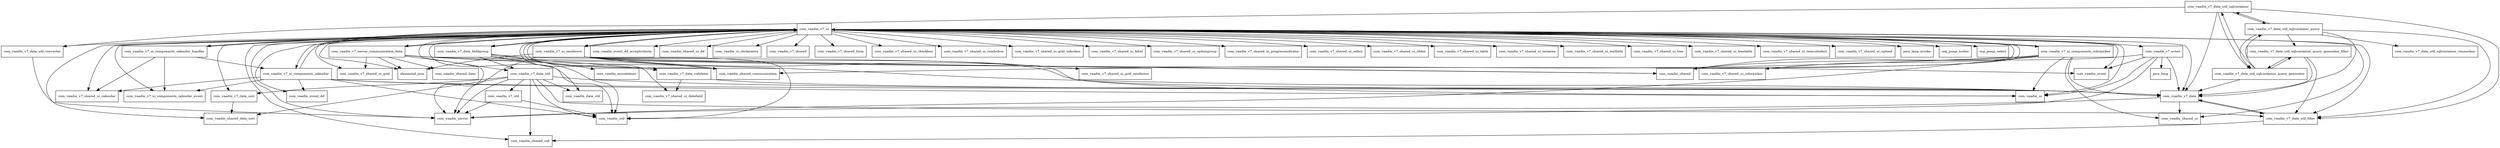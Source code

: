 digraph vaadin_compatibility_server_8_6_0_rc1_package_dependencies {
  node [shape = box, fontsize=10.0];
  com_vaadin_v7_data -> com_vaadin_server;
  com_vaadin_v7_data -> com_vaadin_shared_ui;
  com_vaadin_v7_data -> com_vaadin_v7_data_util_filter;
  com_vaadin_v7_data_fieldgroup -> com_vaadin_annotations;
  com_vaadin_v7_data_fieldgroup -> com_vaadin_data_util;
  com_vaadin_v7_data_fieldgroup -> com_vaadin_util;
  com_vaadin_v7_data_fieldgroup -> com_vaadin_v7_data;
  com_vaadin_v7_data_fieldgroup -> com_vaadin_v7_data_util;
  com_vaadin_v7_data_fieldgroup -> com_vaadin_v7_data_validator;
  com_vaadin_v7_data_fieldgroup -> com_vaadin_v7_ui;
  com_vaadin_v7_data_sort -> com_vaadin_shared_data_sort;
  com_vaadin_v7_data_util -> com_vaadin_data_util;
  com_vaadin_v7_data_util -> com_vaadin_server;
  com_vaadin_v7_data_util -> com_vaadin_shared_data_sort;
  com_vaadin_v7_data_util -> com_vaadin_shared_util;
  com_vaadin_v7_data_util -> com_vaadin_util;
  com_vaadin_v7_data_util -> com_vaadin_v7_data;
  com_vaadin_v7_data_util -> com_vaadin_v7_data_sort;
  com_vaadin_v7_data_util -> com_vaadin_v7_data_util_filter;
  com_vaadin_v7_data_util -> com_vaadin_v7_util;
  com_vaadin_v7_data_util_converter -> com_vaadin_server;
  com_vaadin_v7_data_util_filter -> com_vaadin_shared_util;
  com_vaadin_v7_data_util_filter -> com_vaadin_v7_data;
  com_vaadin_v7_data_util_sqlcontainer -> com_vaadin_v7_data;
  com_vaadin_v7_data_util_sqlcontainer -> com_vaadin_v7_data_util_converter;
  com_vaadin_v7_data_util_sqlcontainer -> com_vaadin_v7_data_util_filter;
  com_vaadin_v7_data_util_sqlcontainer -> com_vaadin_v7_data_util_sqlcontainer_query;
  com_vaadin_v7_data_util_sqlcontainer -> com_vaadin_v7_data_util_sqlcontainer_query_generator;
  com_vaadin_v7_data_util_sqlcontainer_query -> com_vaadin_v7_data;
  com_vaadin_v7_data_util_sqlcontainer_query -> com_vaadin_v7_data_util_filter;
  com_vaadin_v7_data_util_sqlcontainer_query -> com_vaadin_v7_data_util_sqlcontainer;
  com_vaadin_v7_data_util_sqlcontainer_query -> com_vaadin_v7_data_util_sqlcontainer_connection;
  com_vaadin_v7_data_util_sqlcontainer_query -> com_vaadin_v7_data_util_sqlcontainer_query_generator;
  com_vaadin_v7_data_util_sqlcontainer_query -> com_vaadin_v7_data_util_sqlcontainer_query_generator_filter;
  com_vaadin_v7_data_util_sqlcontainer_query_generator -> com_vaadin_v7_data;
  com_vaadin_v7_data_util_sqlcontainer_query_generator -> com_vaadin_v7_data_util_sqlcontainer;
  com_vaadin_v7_data_util_sqlcontainer_query_generator -> com_vaadin_v7_data_util_sqlcontainer_query;
  com_vaadin_v7_data_util_sqlcontainer_query_generator -> com_vaadin_v7_data_util_sqlcontainer_query_generator_filter;
  com_vaadin_v7_data_util_sqlcontainer_query_generator_filter -> com_vaadin_v7_data;
  com_vaadin_v7_data_util_sqlcontainer_query_generator_filter -> com_vaadin_v7_data_util_filter;
  com_vaadin_v7_data_util_sqlcontainer_query_generator_filter -> com_vaadin_v7_data_util_sqlcontainer_query_generator;
  com_vaadin_v7_data_validator -> com_vaadin_v7_data;
  com_vaadin_v7_data_validator -> com_vaadin_v7_shared_ui_datefield;
  com_vaadin_v7_event -> com_vaadin_event;
  com_vaadin_v7_event -> com_vaadin_shared;
  com_vaadin_v7_event -> com_vaadin_ui;
  com_vaadin_v7_event -> com_vaadin_util;
  com_vaadin_v7_event -> com_vaadin_v7_data;
  com_vaadin_v7_event -> java_lang;
  com_vaadin_v7_server_communication_data -> com_vaadin_server;
  com_vaadin_v7_server_communication_data -> com_vaadin_shared;
  com_vaadin_v7_server_communication_data -> com_vaadin_shared_communication;
  com_vaadin_v7_server_communication_data -> com_vaadin_shared_data;
  com_vaadin_v7_server_communication_data -> com_vaadin_v7_data;
  com_vaadin_v7_server_communication_data -> com_vaadin_v7_shared_ui_grid;
  com_vaadin_v7_server_communication_data -> com_vaadin_v7_ui;
  com_vaadin_v7_server_communication_data -> elemental_json;
  com_vaadin_v7_ui -> com_vaadin_event;
  com_vaadin_v7_ui -> com_vaadin_event_dd;
  com_vaadin_v7_ui -> com_vaadin_event_dd_acceptcriteria;
  com_vaadin_v7_ui -> com_vaadin_server;
  com_vaadin_v7_ui -> com_vaadin_shared;
  com_vaadin_v7_ui -> com_vaadin_shared_communication;
  com_vaadin_v7_ui -> com_vaadin_shared_data_sort;
  com_vaadin_v7_ui -> com_vaadin_shared_ui;
  com_vaadin_v7_ui -> com_vaadin_shared_ui_dd;
  com_vaadin_v7_ui -> com_vaadin_shared_util;
  com_vaadin_v7_ui -> com_vaadin_ui;
  com_vaadin_v7_ui -> com_vaadin_ui_declarative;
  com_vaadin_v7_ui -> com_vaadin_util;
  com_vaadin_v7_ui -> com_vaadin_v7_data;
  com_vaadin_v7_ui -> com_vaadin_v7_data_fieldgroup;
  com_vaadin_v7_ui -> com_vaadin_v7_data_sort;
  com_vaadin_v7_ui -> com_vaadin_v7_data_util;
  com_vaadin_v7_ui -> com_vaadin_v7_data_util_converter;
  com_vaadin_v7_ui -> com_vaadin_v7_data_util_filter;
  com_vaadin_v7_ui -> com_vaadin_v7_data_validator;
  com_vaadin_v7_ui -> com_vaadin_v7_event;
  com_vaadin_v7_ui -> com_vaadin_v7_server_communication_data;
  com_vaadin_v7_ui -> com_vaadin_v7_shared;
  com_vaadin_v7_ui -> com_vaadin_v7_shared_form;
  com_vaadin_v7_ui -> com_vaadin_v7_shared_ui_calendar;
  com_vaadin_v7_ui -> com_vaadin_v7_shared_ui_checkbox;
  com_vaadin_v7_ui -> com_vaadin_v7_shared_ui_colorpicker;
  com_vaadin_v7_ui -> com_vaadin_v7_shared_ui_combobox;
  com_vaadin_v7_ui -> com_vaadin_v7_shared_ui_datefield;
  com_vaadin_v7_ui -> com_vaadin_v7_shared_ui_grid;
  com_vaadin_v7_ui -> com_vaadin_v7_shared_ui_grid_selection;
  com_vaadin_v7_ui -> com_vaadin_v7_shared_ui_label;
  com_vaadin_v7_ui -> com_vaadin_v7_shared_ui_optiongroup;
  com_vaadin_v7_ui -> com_vaadin_v7_shared_ui_progressindicator;
  com_vaadin_v7_ui -> com_vaadin_v7_shared_ui_select;
  com_vaadin_v7_ui -> com_vaadin_v7_shared_ui_slider;
  com_vaadin_v7_ui -> com_vaadin_v7_shared_ui_table;
  com_vaadin_v7_ui -> com_vaadin_v7_shared_ui_textarea;
  com_vaadin_v7_ui -> com_vaadin_v7_shared_ui_textfield;
  com_vaadin_v7_ui -> com_vaadin_v7_shared_ui_tree;
  com_vaadin_v7_ui -> com_vaadin_v7_shared_ui_treetable;
  com_vaadin_v7_ui -> com_vaadin_v7_shared_ui_twincolselect;
  com_vaadin_v7_ui -> com_vaadin_v7_shared_ui_upload;
  com_vaadin_v7_ui -> com_vaadin_v7_ui_components_calendar;
  com_vaadin_v7_ui -> com_vaadin_v7_ui_components_calendar_event;
  com_vaadin_v7_ui -> com_vaadin_v7_ui_components_calendar_handler;
  com_vaadin_v7_ui -> com_vaadin_v7_ui_components_colorpicker;
  com_vaadin_v7_ui -> com_vaadin_v7_ui_renderers;
  com_vaadin_v7_ui -> elemental_json;
  com_vaadin_v7_ui -> java_lang_invoke;
  com_vaadin_v7_ui -> org_jsoup_nodes;
  com_vaadin_v7_ui -> org_jsoup_select;
  com_vaadin_v7_ui_components_calendar -> com_vaadin_event_dd;
  com_vaadin_v7_ui_components_calendar -> com_vaadin_ui;
  com_vaadin_v7_ui_components_calendar -> com_vaadin_util;
  com_vaadin_v7_ui_components_calendar -> com_vaadin_v7_data;
  com_vaadin_v7_ui_components_calendar -> com_vaadin_v7_shared_ui_calendar;
  com_vaadin_v7_ui_components_calendar -> com_vaadin_v7_ui;
  com_vaadin_v7_ui_components_calendar -> com_vaadin_v7_ui_components_calendar_event;
  com_vaadin_v7_ui_components_calendar_handler -> com_vaadin_v7_shared_ui_calendar;
  com_vaadin_v7_ui_components_calendar_handler -> com_vaadin_v7_ui;
  com_vaadin_v7_ui_components_calendar_handler -> com_vaadin_v7_ui_components_calendar;
  com_vaadin_v7_ui_components_calendar_handler -> com_vaadin_v7_ui_components_calendar_event;
  com_vaadin_v7_ui_components_colorpicker -> com_vaadin_server;
  com_vaadin_v7_ui_components_colorpicker -> com_vaadin_shared;
  com_vaadin_v7_ui_components_colorpicker -> com_vaadin_shared_communication;
  com_vaadin_v7_ui_components_colorpicker -> com_vaadin_shared_ui;
  com_vaadin_v7_ui_components_colorpicker -> com_vaadin_ui;
  com_vaadin_v7_ui_components_colorpicker -> com_vaadin_v7_data;
  com_vaadin_v7_ui_components_colorpicker -> com_vaadin_v7_shared_ui_colorpicker;
  com_vaadin_v7_ui_components_colorpicker -> com_vaadin_v7_ui;
  com_vaadin_v7_ui_renderers -> com_vaadin_event;
  com_vaadin_v7_ui_renderers -> com_vaadin_server;
  com_vaadin_v7_ui_renderers -> com_vaadin_shared;
  com_vaadin_v7_ui_renderers -> com_vaadin_shared_communication;
  com_vaadin_v7_ui_renderers -> com_vaadin_ui;
  com_vaadin_v7_ui_renderers -> com_vaadin_util;
  com_vaadin_v7_ui_renderers -> com_vaadin_v7_shared_ui_grid_renderers;
  com_vaadin_v7_ui_renderers -> com_vaadin_v7_ui;
  com_vaadin_v7_ui_renderers -> elemental_json;
  com_vaadin_v7_util -> com_vaadin_server;
  com_vaadin_v7_util -> com_vaadin_util;
}

